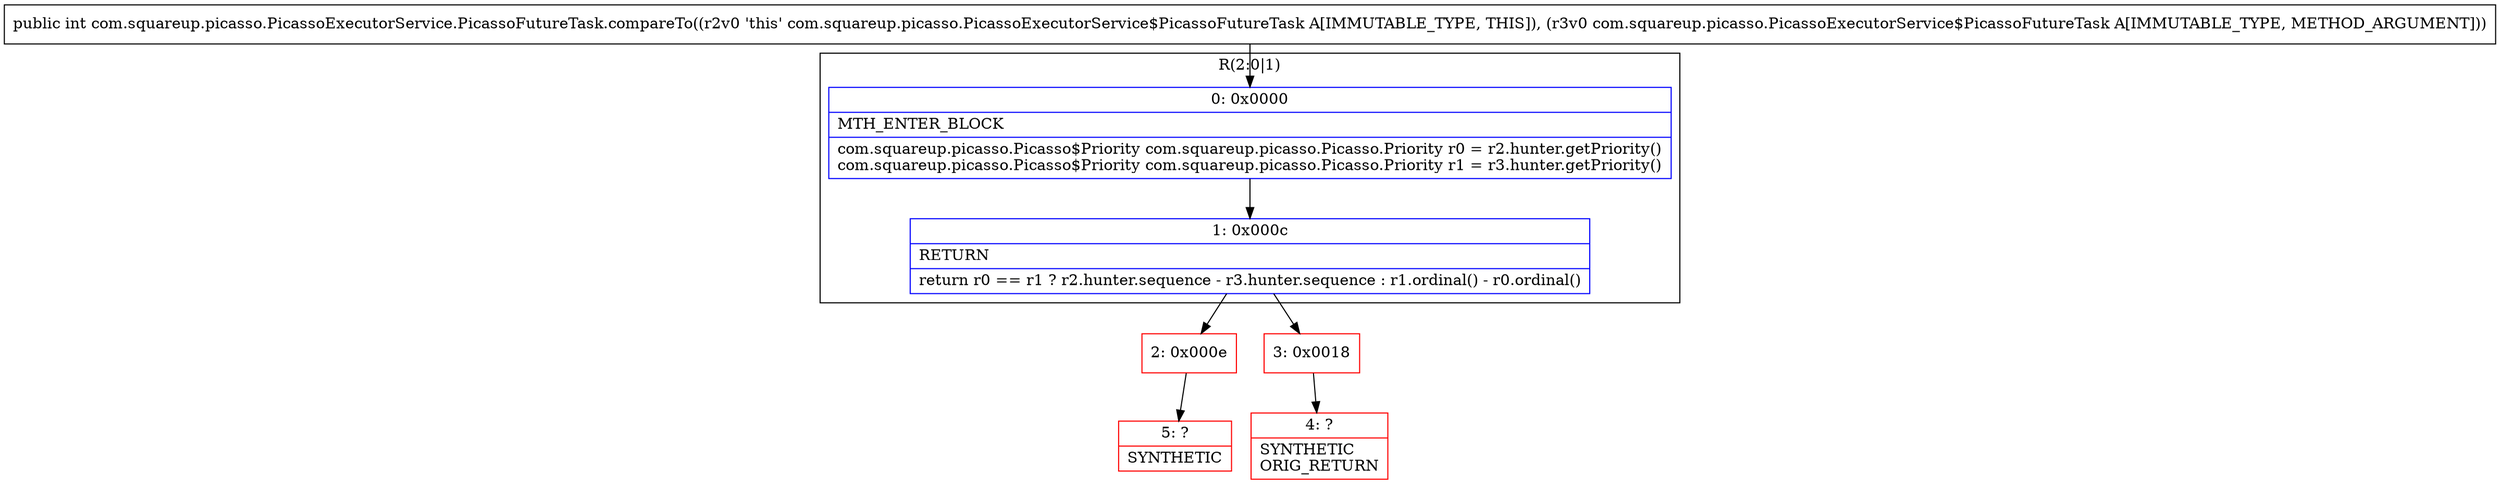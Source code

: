 digraph "CFG forcom.squareup.picasso.PicassoExecutorService.PicassoFutureTask.compareTo(Lcom\/squareup\/picasso\/PicassoExecutorService$PicassoFutureTask;)I" {
subgraph cluster_Region_1713138166 {
label = "R(2:0|1)";
node [shape=record,color=blue];
Node_0 [shape=record,label="{0\:\ 0x0000|MTH_ENTER_BLOCK\l|com.squareup.picasso.Picasso$Priority com.squareup.picasso.Picasso.Priority r0 = r2.hunter.getPriority()\lcom.squareup.picasso.Picasso$Priority com.squareup.picasso.Picasso.Priority r1 = r3.hunter.getPriority()\l}"];
Node_1 [shape=record,label="{1\:\ 0x000c|RETURN\l|return r0 == r1 ? r2.hunter.sequence \- r3.hunter.sequence : r1.ordinal() \- r0.ordinal()\l}"];
}
Node_2 [shape=record,color=red,label="{2\:\ 0x000e}"];
Node_3 [shape=record,color=red,label="{3\:\ 0x0018}"];
Node_4 [shape=record,color=red,label="{4\:\ ?|SYNTHETIC\lORIG_RETURN\l}"];
Node_5 [shape=record,color=red,label="{5\:\ ?|SYNTHETIC\l}"];
MethodNode[shape=record,label="{public int com.squareup.picasso.PicassoExecutorService.PicassoFutureTask.compareTo((r2v0 'this' com.squareup.picasso.PicassoExecutorService$PicassoFutureTask A[IMMUTABLE_TYPE, THIS]), (r3v0 com.squareup.picasso.PicassoExecutorService$PicassoFutureTask A[IMMUTABLE_TYPE, METHOD_ARGUMENT])) }"];
MethodNode -> Node_0;
Node_0 -> Node_1;
Node_1 -> Node_2;
Node_1 -> Node_3;
Node_2 -> Node_5;
Node_3 -> Node_4;
}

